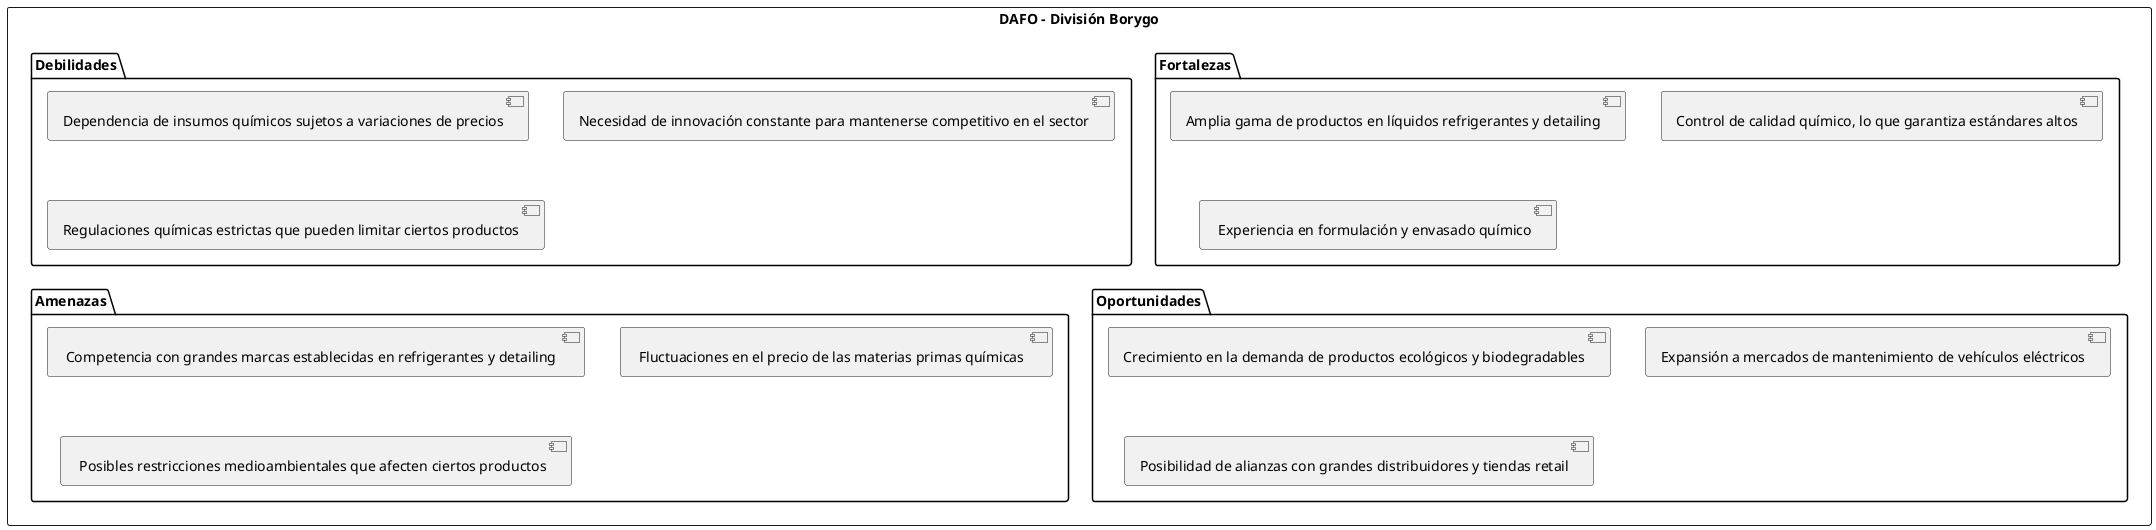 @startuml
rectangle "DAFO - División Borygo" {
    package "Fortalezas" {
        [Amplia gama de productos en líquidos refrigerantes y detailing]
        [Control de calidad químico, lo que garantiza estándares altos]
        [ Experiencia en formulación y envasado químico]
    
    }
    
    package "Debilidades" {
        [Dependencia de insumos químicos sujetos a variaciones de precios]
        [Necesidad de innovación constante para mantenerse competitivo en el sector]
        [Regulaciones químicas estrictas que pueden limitar ciertos productos]
    }
    
    package "Oportunidades" {
        [Crecimiento en la demanda de productos ecológicos y biodegradables]
        [Expansión a mercados de mantenimiento de vehículos eléctricos]
        [Posibilidad de alianzas con grandes distribuidores y tiendas retail]
    }
    
    package "Amenazas" {
        [ Competencia con grandes marcas establecidas en refrigerantes y detailing ]
        [ Fluctuaciones en el precio de las materias primas químicas ]
        [ Posibles restricciones medioambientales que afecten ciertos productos]
    }
}
@enduml
